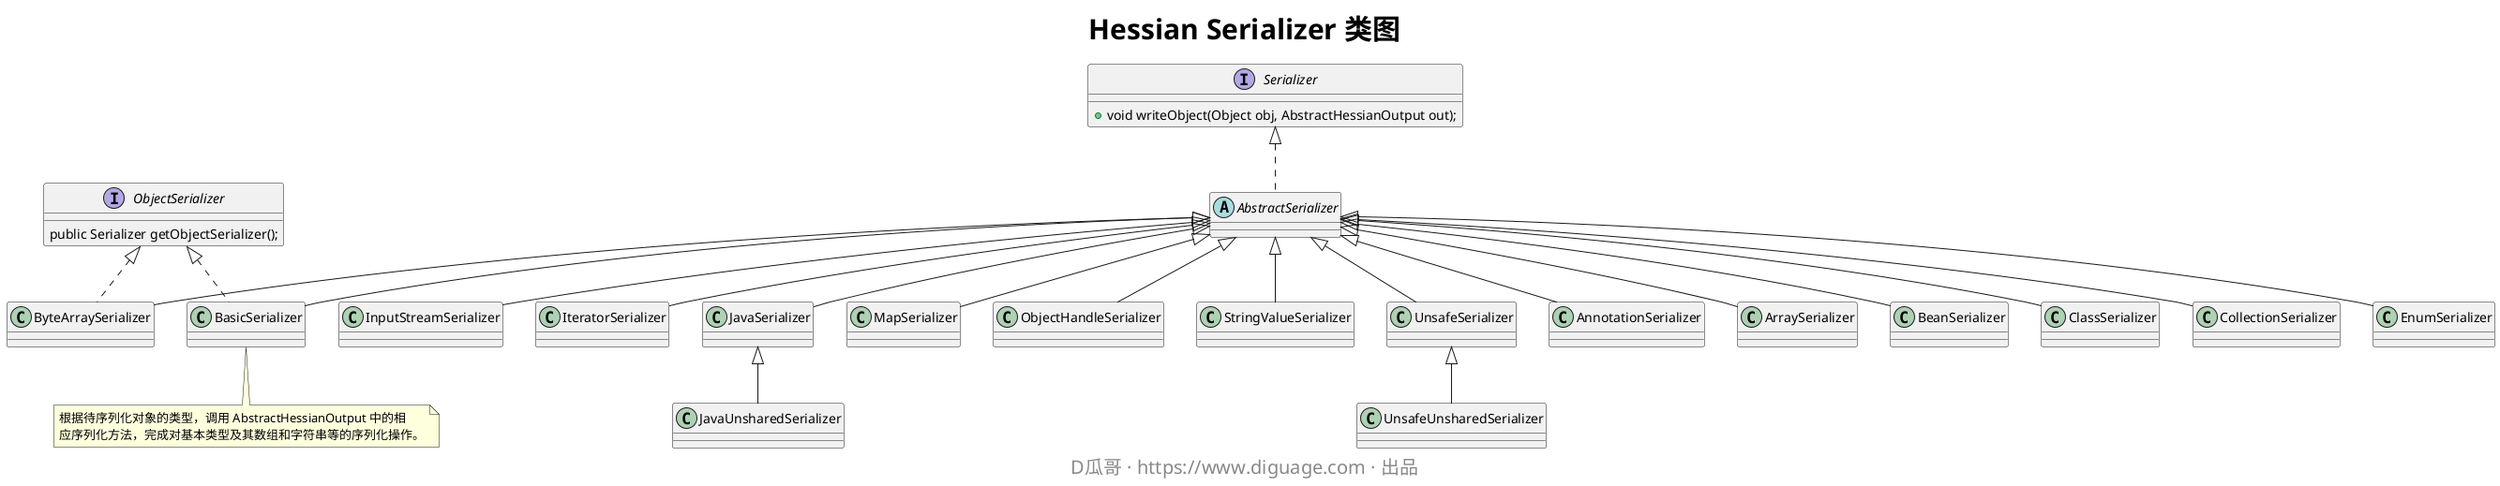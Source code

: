@startuml
skinparam titleFontSize 30
title **Hessian Serializer 类图**

interface Serializer {
  + void writeObject(Object obj, AbstractHessianOutput out);
}

interface ObjectSerializer {
  public Serializer getObjectSerializer();
}

abstract class AbstractSerializer implements Serializer

class AnnotationSerializer extends AbstractSerializer

class ArraySerializer extends AbstractSerializer

class BasicSerializer extends AbstractSerializer implements ObjectSerializer
note bottom of BasicSerializer : 根据待序列化对象的类型，调用 AbstractHessianOutput 中的相\n应序列化方法，完成对基本类型及其数组和字符串等的序列化操作。

class ByteArraySerializer extends AbstractSerializer implements ObjectSerializer

class BeanSerializer extends AbstractSerializer

'class CalendarSerializer extends AbstractSerializer

class ClassSerializer extends AbstractSerializer

class CollectionSerializer extends AbstractSerializer

'class EnumerationSerializer extends AbstractSerializer

class EnumSerializer extends AbstractSerializer

'class InetAddressSerializer extends AbstractSerializer

class InputStreamSerializer extends AbstractSerializer

class IteratorSerializer extends AbstractSerializer

class JavaSerializer extends AbstractSerializer

class JavaUnsharedSerializer extends JavaSerializer

'class LocaleSerializer extends AbstractSerializer

class MapSerializer extends AbstractSerializer

class ObjectHandleSerializer extends AbstractSerializer

'class RemoteSerializer extends AbstractSerializer

'class SqlDateSerializer extends AbstractSerializer

class StringValueSerializer extends AbstractSerializer

class UnsafeSerializer extends AbstractSerializer

class UnsafeUnsharedSerializer extends UnsafeSerializer

skinparam footerFontSize 20
footer D瓜哥 · https://www.diguage.com · 出品
@enduml